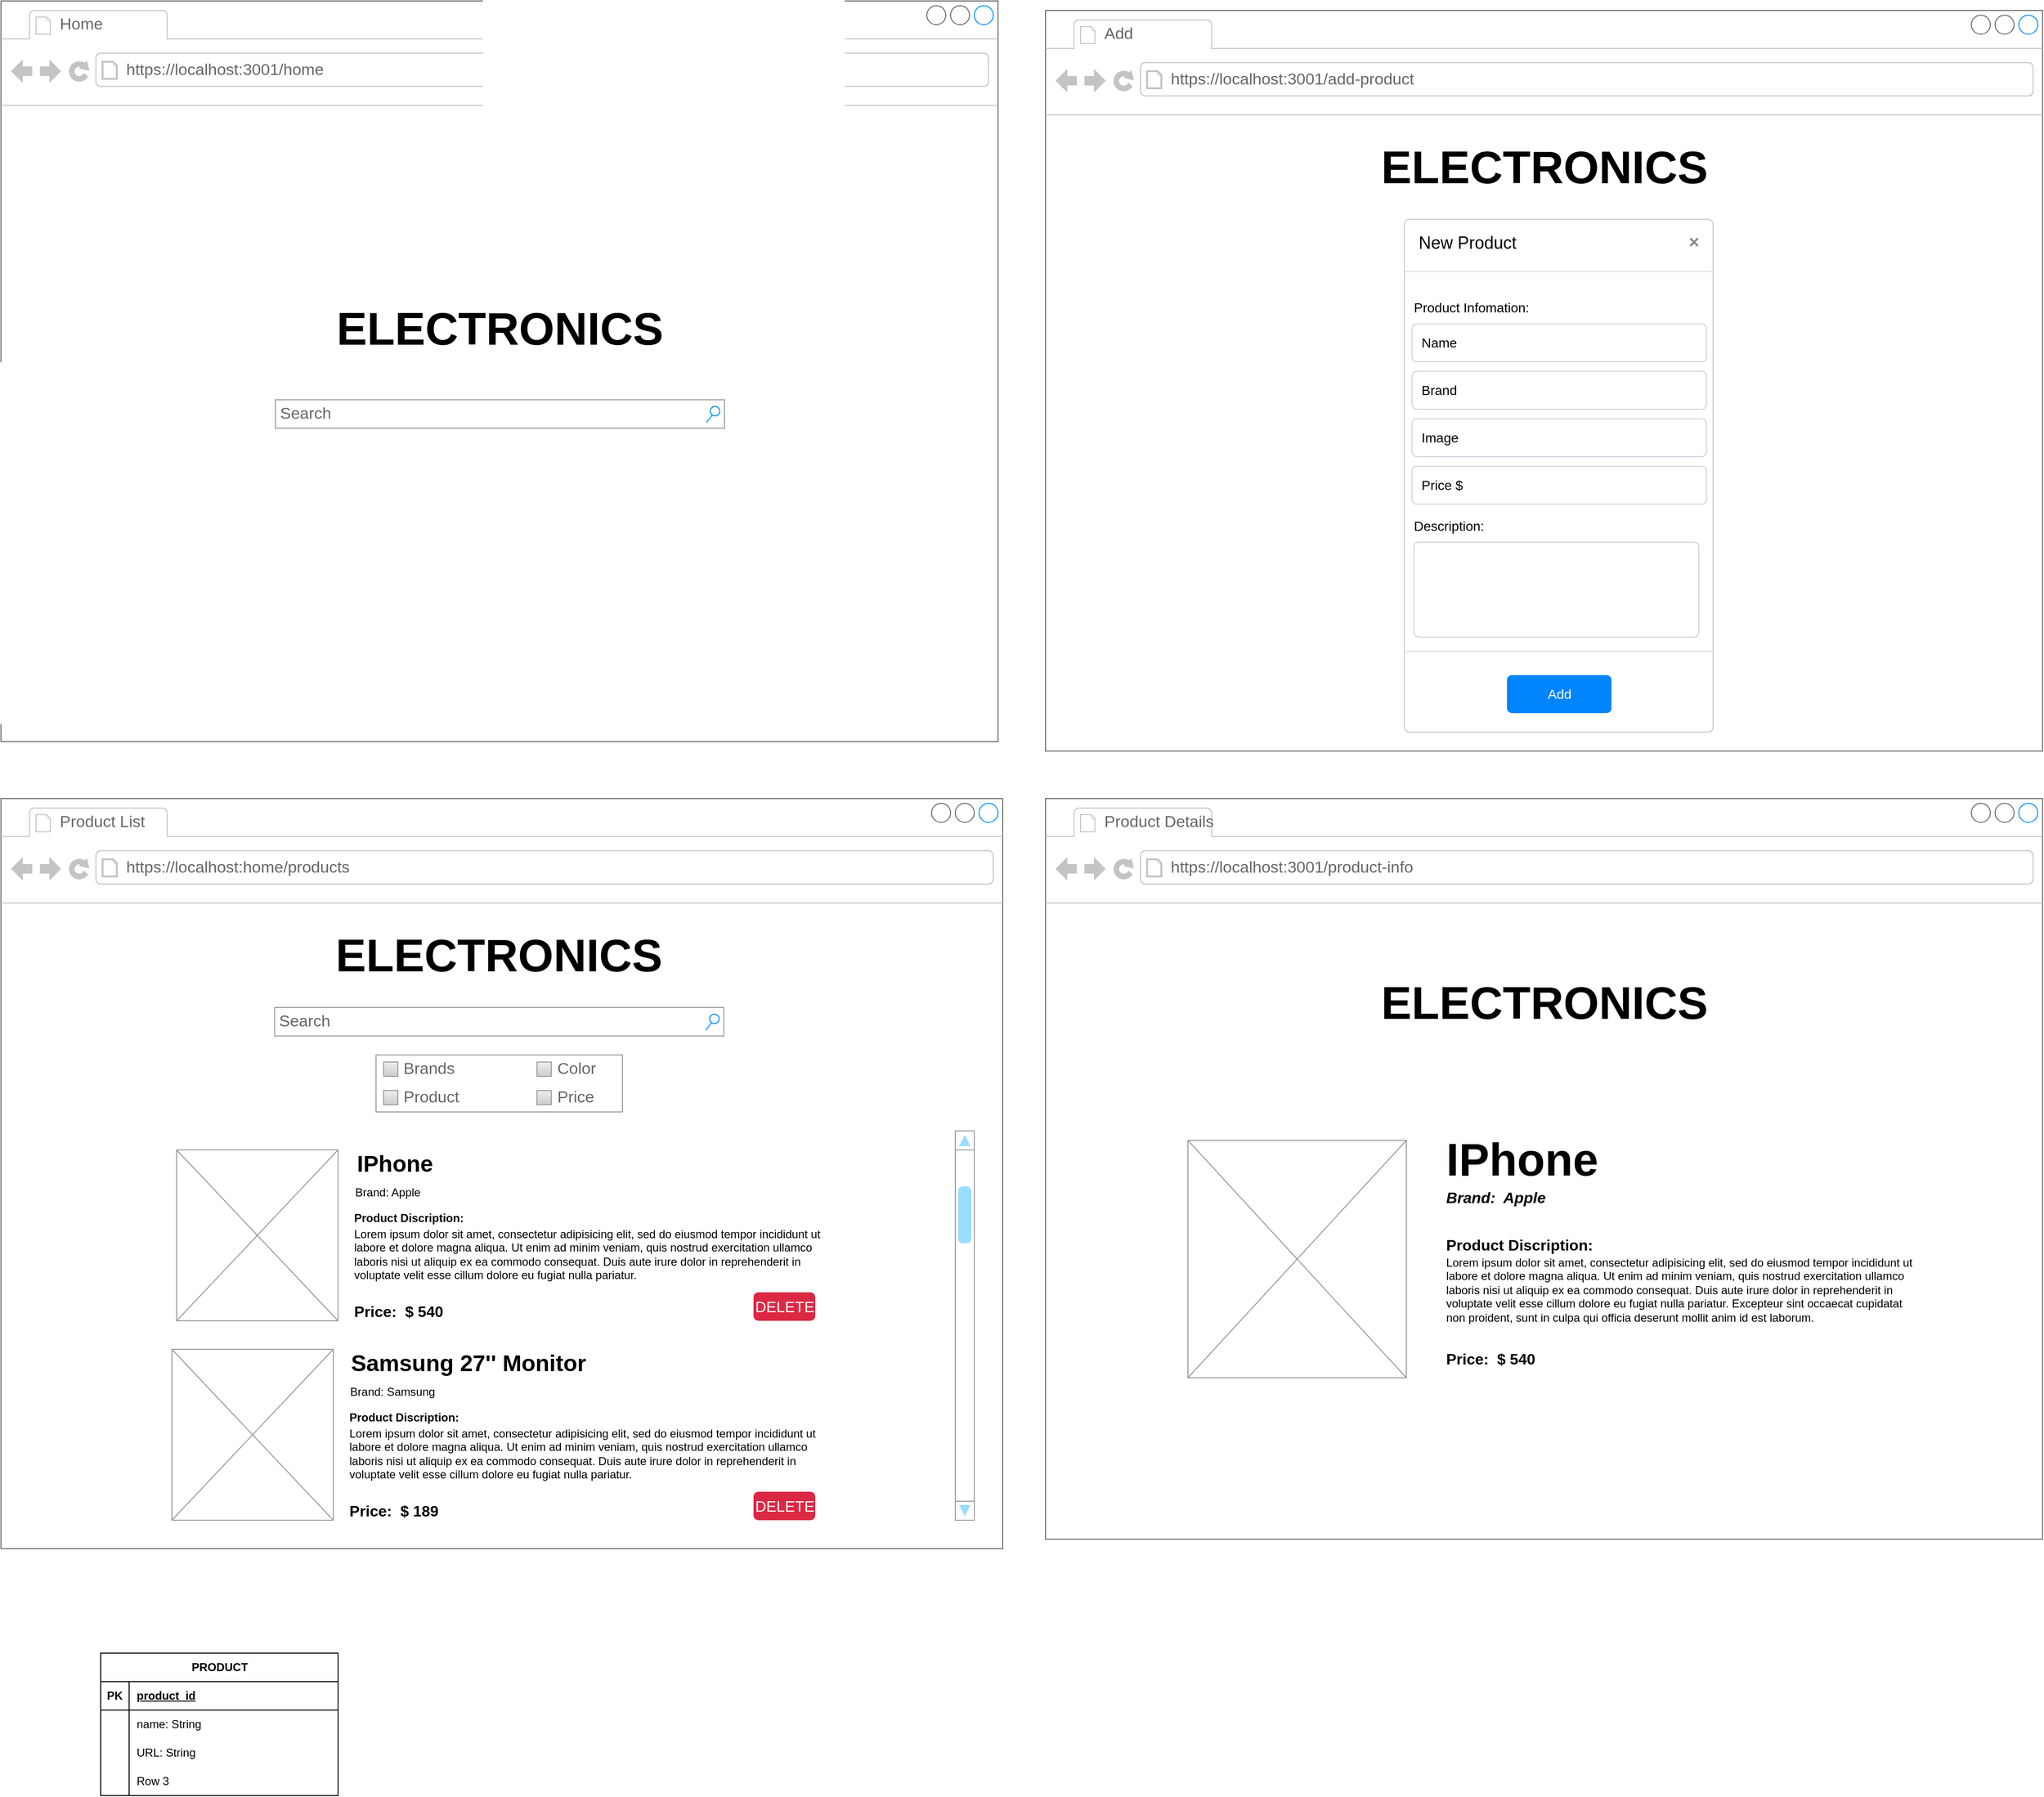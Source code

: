 <mxfile version="24.4.9" type="device">
  <diagram name="Page-1" id="2cc2dc42-3aac-f2a9-1cec-7a8b7cbee084">
    <mxGraphModel dx="1456" dy="683" grid="1" gridSize="10" guides="1" tooltips="1" connect="1" arrows="1" fold="1" page="1" pageScale="1" pageWidth="1100" pageHeight="850" background="none" math="0" shadow="0">
      <root>
        <mxCell id="0" />
        <mxCell id="1" parent="0" />
        <mxCell id="7026571954dc6520-1" value="" style="strokeWidth=1;shadow=0;dashed=0;align=center;html=1;shape=mxgraph.mockup.containers.browserWindow;rSize=0;strokeColor=#666666;mainText=,;recursiveResize=0;rounded=0;labelBackgroundColor=none;fontFamily=Verdana;fontSize=12" parent="1" vertex="1">
          <mxGeometry x="25" y="30" width="1050" height="780" as="geometry" />
        </mxCell>
        <mxCell id="7026571954dc6520-2" value="Home" style="strokeWidth=1;shadow=0;dashed=0;align=center;html=1;shape=mxgraph.mockup.containers.anchor;fontSize=17;fontColor=#666666;align=left;" parent="7026571954dc6520-1" vertex="1">
          <mxGeometry x="60" y="12" width="110" height="26" as="geometry" />
        </mxCell>
        <mxCell id="7026571954dc6520-3" value="https://localhost:3001/home" style="strokeWidth=1;shadow=0;dashed=0;align=center;html=1;shape=mxgraph.mockup.containers.anchor;rSize=0;fontSize=17;fontColor=#666666;align=left;" parent="7026571954dc6520-1" vertex="1">
          <mxGeometry x="130" y="60" width="250" height="26" as="geometry" />
        </mxCell>
        <mxCell id="7026571954dc6520-14" value="Search" style="strokeWidth=1;shadow=0;dashed=0;align=center;html=1;shape=mxgraph.mockup.forms.searchBox;strokeColor=#999999;mainText=;strokeColor2=#008cff;fontColor=#666666;fontSize=17;align=left;spacingLeft=3;rounded=0;labelBackgroundColor=none;" parent="7026571954dc6520-1" vertex="1">
          <mxGeometry x="289" y="420" width="473" height="30" as="geometry" />
        </mxCell>
        <mxCell id="-O_35CLQnwZobcBv6rru-1" value="&lt;h1&gt;&lt;font style=&quot;font-size: 48px;&quot;&gt;ELECTRONICS&lt;/font&gt;&lt;/h1&gt;" style="text;html=1;align=center;verticalAlign=middle;whiteSpace=wrap;rounded=0;" vertex="1" parent="7026571954dc6520-1">
          <mxGeometry x="348" y="310" width="355" height="70" as="geometry" />
        </mxCell>
        <mxCell id="-O_35CLQnwZobcBv6rru-2" value="" style="strokeWidth=1;shadow=0;dashed=0;align=center;html=1;shape=mxgraph.mockup.containers.browserWindow;rSize=0;strokeColor=#666666;mainText=,;recursiveResize=0;rounded=0;labelBackgroundColor=none;fontFamily=Verdana;fontSize=12" vertex="1" parent="1">
          <mxGeometry x="25" y="870" width="1055" height="790" as="geometry" />
        </mxCell>
        <mxCell id="-O_35CLQnwZobcBv6rru-3" value="Product List" style="strokeWidth=1;shadow=0;dashed=0;align=center;html=1;shape=mxgraph.mockup.containers.anchor;fontSize=17;fontColor=#666666;align=left;" vertex="1" parent="-O_35CLQnwZobcBv6rru-2">
          <mxGeometry x="60" y="12" width="110" height="26" as="geometry" />
        </mxCell>
        <mxCell id="-O_35CLQnwZobcBv6rru-4" value="https://localhost:home/products" style="strokeWidth=1;shadow=0;dashed=0;align=center;html=1;shape=mxgraph.mockup.containers.anchor;rSize=0;fontSize=17;fontColor=#666666;align=left;" vertex="1" parent="-O_35CLQnwZobcBv6rru-2">
          <mxGeometry x="130" y="60" width="250" height="26" as="geometry" />
        </mxCell>
        <mxCell id="-O_35CLQnwZobcBv6rru-5" value="Search" style="strokeWidth=1;shadow=0;dashed=0;align=center;html=1;shape=mxgraph.mockup.forms.searchBox;strokeColor=#999999;mainText=;strokeColor2=#008cff;fontColor=#666666;fontSize=17;align=left;spacingLeft=3;rounded=0;labelBackgroundColor=none;" vertex="1" parent="-O_35CLQnwZobcBv6rru-2">
          <mxGeometry x="288.25" y="220" width="473" height="30" as="geometry" />
        </mxCell>
        <mxCell id="-O_35CLQnwZobcBv6rru-6" value="&lt;h1&gt;&lt;font style=&quot;font-size: 48px;&quot;&gt;ELECTRONICS&lt;/font&gt;&lt;/h1&gt;" style="text;html=1;align=center;verticalAlign=middle;whiteSpace=wrap;rounded=0;" vertex="1" parent="-O_35CLQnwZobcBv6rru-2">
          <mxGeometry x="347.25" y="130" width="355" height="70" as="geometry" />
        </mxCell>
        <mxCell id="-O_35CLQnwZobcBv6rru-8" value="" style="verticalLabelPosition=bottom;shadow=0;dashed=0;align=center;html=1;verticalAlign=top;strokeWidth=1;shape=mxgraph.mockup.navigation.scrollBar;strokeColor=#999999;barPos=87.604;fillColor2=#99ddff;strokeColor2=none;direction=north;" vertex="1" parent="-O_35CLQnwZobcBv6rru-2">
          <mxGeometry x="1005" y="350" width="20" height="410" as="geometry" />
        </mxCell>
        <mxCell id="-O_35CLQnwZobcBv6rru-28" value="" style="strokeWidth=1;shadow=0;dashed=0;align=center;html=1;shape=mxgraph.mockup.forms.rrect;rSize=0;strokeColor=#999999;fillColor=#ffffff;recursiveResize=0;" vertex="1" parent="-O_35CLQnwZobcBv6rru-2">
          <mxGeometry x="395" y="270" width="259.5" height="60" as="geometry" />
        </mxCell>
        <mxCell id="-O_35CLQnwZobcBv6rru-29" value="Brands" style="strokeWidth=1;shadow=0;dashed=0;align=center;html=1;shape=mxgraph.mockup.forms.rrect;rSize=0;fillColor=#eeeeee;strokeColor=#999999;gradientColor=#cccccc;align=left;spacingLeft=4;fontSize=17;fontColor=#666666;labelPosition=right;" vertex="1" parent="-O_35CLQnwZobcBv6rru-28">
          <mxGeometry x="8" y="7.5" width="15" height="15" as="geometry" />
        </mxCell>
        <mxCell id="-O_35CLQnwZobcBv6rru-30" value="Product" style="strokeWidth=1;shadow=0;dashed=0;align=center;html=1;shape=mxgraph.mockup.forms.rrect;rSize=0;fillColor=#eeeeee;strokeColor=#999999;gradientColor=#cccccc;align=left;spacingLeft=4;fontSize=17;fontColor=#666666;labelPosition=right;" vertex="1" parent="-O_35CLQnwZobcBv6rru-28">
          <mxGeometry x="8" y="37.5" width="15" height="15" as="geometry" />
        </mxCell>
        <mxCell id="-O_35CLQnwZobcBv6rru-32" value="Color" style="strokeWidth=1;shadow=0;dashed=0;align=center;html=1;shape=mxgraph.mockup.forms.rrect;rSize=0;fillColor=#eeeeee;strokeColor=#999999;gradientColor=#cccccc;align=left;spacingLeft=4;fontSize=17;fontColor=#666666;labelPosition=right;" vertex="1" parent="-O_35CLQnwZobcBv6rru-28">
          <mxGeometry x="169.5" y="7.5" width="15" height="15" as="geometry" />
        </mxCell>
        <mxCell id="-O_35CLQnwZobcBv6rru-33" value="Price" style="strokeWidth=1;shadow=0;dashed=0;align=center;html=1;shape=mxgraph.mockup.forms.rrect;rSize=0;fillColor=#eeeeee;strokeColor=#999999;gradientColor=#cccccc;align=left;spacingLeft=4;fontSize=17;fontColor=#666666;labelPosition=right;" vertex="1" parent="-O_35CLQnwZobcBv6rru-28">
          <mxGeometry x="169.5" y="37.5" width="15" height="15" as="geometry" />
        </mxCell>
        <mxCell id="-O_35CLQnwZobcBv6rru-182" value="" style="group" vertex="1" connectable="0" parent="-O_35CLQnwZobcBv6rru-2">
          <mxGeometry x="180" y="580" width="685" height="180" as="geometry" />
        </mxCell>
        <mxCell id="-O_35CLQnwZobcBv6rru-183" value="" style="verticalLabelPosition=bottom;shadow=0;dashed=0;align=center;html=1;verticalAlign=top;strokeWidth=1;shape=mxgraph.mockup.graphics.simpleIcon;strokeColor=#999999;" vertex="1" parent="-O_35CLQnwZobcBv6rru-182">
          <mxGeometry width="170" height="180" as="geometry" />
        </mxCell>
        <mxCell id="-O_35CLQnwZobcBv6rru-185" value="Brand: Samsung" style="text;html=1;align=center;verticalAlign=middle;whiteSpace=wrap;rounded=0;" vertex="1" parent="-O_35CLQnwZobcBv6rru-182">
          <mxGeometry x="185" y="35" width="95" height="20" as="geometry" />
        </mxCell>
        <mxCell id="-O_35CLQnwZobcBv6rru-186" value="&lt;h6&gt;Price:&amp;nbsp; $ 189&lt;/h6&gt;" style="text;strokeColor=none;fillColor=none;html=1;fontSize=24;fontStyle=1;verticalAlign=middle;align=left;" vertex="1" parent="-O_35CLQnwZobcBv6rru-182">
          <mxGeometry x="185" y="160" width="100" height="20" as="geometry" />
        </mxCell>
        <mxCell id="-O_35CLQnwZobcBv6rru-187" value="&lt;h6&gt;&lt;font style=&quot;font-size: 12px;&quot;&gt;Product Discription:&lt;/font&gt;&lt;/h6&gt;" style="text;strokeColor=none;fillColor=none;html=1;fontSize=24;fontStyle=1;verticalAlign=middle;align=left;" vertex="1" parent="-O_35CLQnwZobcBv6rru-182">
          <mxGeometry x="185" y="60" width="125" height="20" as="geometry" />
        </mxCell>
        <mxCell id="-O_35CLQnwZobcBv6rru-188" value="Lorem ipsum dolor sit amet, consectetur adipisicing elit, sed do eiusmod tempor incididunt ut labore et dolore magna aliqua. Ut enim ad minim veniam, quis nostrud exercitation ullamco laboris nisi ut aliquip ex ea commodo consequat. Duis aute irure dolor in reprehenderit in voluptate velit esse cillum dolore eu fugiat nulla pariatur.&amp;nbsp;&lt;div&gt;&lt;br&gt;&lt;/div&gt;" style="text;spacingTop=-5;whiteSpace=wrap;html=1;align=left;fontSize=12;fontFamily=Helvetica;fillColor=none;strokeColor=none;" vertex="1" parent="-O_35CLQnwZobcBv6rru-182">
          <mxGeometry x="185" y="80" width="500" height="60" as="geometry" />
        </mxCell>
        <mxCell id="-O_35CLQnwZobcBv6rru-212" value="DELETE" style="html=1;shadow=0;dashed=0;shape=mxgraph.bootstrap.rrect;rSize=5;strokeColor=none;strokeWidth=1;fillColor=#DB2843;fontColor=#FFFFFF;whiteSpace=wrap;align=center;verticalAlign=middle;spacingLeft=0;fontStyle=0;fontSize=16;spacing=5;" vertex="1" parent="-O_35CLQnwZobcBv6rru-182">
          <mxGeometry x="612.5" y="150" width="65" height="30" as="geometry" />
        </mxCell>
        <mxCell id="-O_35CLQnwZobcBv6rru-184" value="&lt;h1&gt;Samsung 27&#39;&#39; Monitor&lt;/h1&gt;" style="text;html=1;align=center;verticalAlign=middle;whiteSpace=wrap;rounded=0;" vertex="1" parent="-O_35CLQnwZobcBv6rru-2">
          <mxGeometry x="365" y="580" width="255" height="30" as="geometry" />
        </mxCell>
        <mxCell id="-O_35CLQnwZobcBv6rru-191" value="" style="group" vertex="1" connectable="0" parent="-O_35CLQnwZobcBv6rru-2">
          <mxGeometry x="185" y="370" width="685" height="180" as="geometry" />
        </mxCell>
        <mxCell id="-O_35CLQnwZobcBv6rru-181" value="" style="group" vertex="1" connectable="0" parent="-O_35CLQnwZobcBv6rru-191">
          <mxGeometry width="685" height="180" as="geometry" />
        </mxCell>
        <mxCell id="-O_35CLQnwZobcBv6rru-165" value="" style="verticalLabelPosition=bottom;shadow=0;dashed=0;align=center;html=1;verticalAlign=top;strokeWidth=1;shape=mxgraph.mockup.graphics.simpleIcon;strokeColor=#999999;" vertex="1" parent="-O_35CLQnwZobcBv6rru-181">
          <mxGeometry width="170" height="180" as="geometry" />
        </mxCell>
        <mxCell id="-O_35CLQnwZobcBv6rru-167" value="Brand: Apple" style="text;html=1;align=center;verticalAlign=middle;whiteSpace=wrap;rounded=0;" vertex="1" parent="-O_35CLQnwZobcBv6rru-181">
          <mxGeometry x="185" y="35" width="75" height="20" as="geometry" />
        </mxCell>
        <mxCell id="-O_35CLQnwZobcBv6rru-178" value="&lt;h6&gt;Price:&amp;nbsp; $ 540&lt;/h6&gt;" style="text;strokeColor=none;fillColor=none;html=1;fontSize=24;fontStyle=1;verticalAlign=middle;align=left;" vertex="1" parent="-O_35CLQnwZobcBv6rru-181">
          <mxGeometry x="185" y="160" width="100" height="20" as="geometry" />
        </mxCell>
        <mxCell id="-O_35CLQnwZobcBv6rru-179" value="&lt;h6&gt;&lt;font style=&quot;font-size: 12px;&quot;&gt;Product Discription:&lt;/font&gt;&lt;/h6&gt;" style="text;strokeColor=none;fillColor=none;html=1;fontSize=24;fontStyle=1;verticalAlign=middle;align=left;" vertex="1" parent="-O_35CLQnwZobcBv6rru-181">
          <mxGeometry x="185" y="60" width="125" height="20" as="geometry" />
        </mxCell>
        <mxCell id="-O_35CLQnwZobcBv6rru-180" value="Lorem ipsum dolor sit amet, consectetur adipisicing elit, sed do eiusmod tempor incididunt ut labore et dolore magna aliqua. Ut enim ad minim veniam, quis nostrud exercitation ullamco laboris nisi ut aliquip ex ea commodo consequat. Duis aute irure dolor in reprehenderit in voluptate velit esse cillum dolore eu fugiat nulla pariatur.&amp;nbsp;&lt;div&gt;&lt;br&gt;&lt;/div&gt;" style="text;spacingTop=-5;whiteSpace=wrap;html=1;align=left;fontSize=12;fontFamily=Helvetica;fillColor=none;strokeColor=none;" vertex="1" parent="-O_35CLQnwZobcBv6rru-181">
          <mxGeometry x="185" y="80" width="500" height="60" as="geometry" />
        </mxCell>
        <mxCell id="-O_35CLQnwZobcBv6rru-166" value="&lt;h1&gt;IPhone&lt;/h1&gt;" style="text;html=1;align=center;verticalAlign=middle;whiteSpace=wrap;rounded=0;" vertex="1" parent="-O_35CLQnwZobcBv6rru-191">
          <mxGeometry x="200" width="60" height="30" as="geometry" />
        </mxCell>
        <mxCell id="-O_35CLQnwZobcBv6rru-210" value="DELETE" style="html=1;shadow=0;dashed=0;shape=mxgraph.bootstrap.rrect;rSize=5;strokeColor=none;strokeWidth=1;fillColor=#DB2843;fontColor=#FFFFFF;whiteSpace=wrap;align=center;verticalAlign=middle;spacingLeft=0;fontStyle=0;fontSize=16;spacing=5;" vertex="1" parent="-O_35CLQnwZobcBv6rru-2">
          <mxGeometry x="792.5" y="520" width="65" height="30" as="geometry" />
        </mxCell>
        <mxCell id="-O_35CLQnwZobcBv6rru-75" value="" style="strokeWidth=1;shadow=0;dashed=0;align=center;html=1;shape=mxgraph.mockup.containers.browserWindow;rSize=0;strokeColor=#666666;mainText=,;recursiveResize=0;rounded=0;labelBackgroundColor=none;fontFamily=Verdana;fontSize=12" vertex="1" parent="1">
          <mxGeometry x="1125" y="40" width="1050" height="780" as="geometry" />
        </mxCell>
        <mxCell id="-O_35CLQnwZobcBv6rru-76" value="Add" style="strokeWidth=1;shadow=0;dashed=0;align=center;html=1;shape=mxgraph.mockup.containers.anchor;fontSize=17;fontColor=#666666;align=left;" vertex="1" parent="-O_35CLQnwZobcBv6rru-75">
          <mxGeometry x="60" y="12" width="110" height="26" as="geometry" />
        </mxCell>
        <mxCell id="-O_35CLQnwZobcBv6rru-77" value="https://localhost:3001/add-product" style="strokeWidth=1;shadow=0;dashed=0;align=center;html=1;shape=mxgraph.mockup.containers.anchor;rSize=0;fontSize=17;fontColor=#666666;align=left;" vertex="1" parent="-O_35CLQnwZobcBv6rru-75">
          <mxGeometry x="130" y="60" width="250" height="26" as="geometry" />
        </mxCell>
        <mxCell id="-O_35CLQnwZobcBv6rru-79" value="&lt;h1&gt;&lt;font style=&quot;font-size: 48px;&quot;&gt;ELECTRONICS&lt;/font&gt;&lt;/h1&gt;" style="text;html=1;align=center;verticalAlign=middle;whiteSpace=wrap;rounded=0;" vertex="1" parent="-O_35CLQnwZobcBv6rru-75">
          <mxGeometry x="348" y="130" width="355" height="70" as="geometry" />
        </mxCell>
        <mxCell id="-O_35CLQnwZobcBv6rru-123" value="New Product" style="html=1;shadow=0;dashed=0;shape=mxgraph.bootstrap.rrect;rSize=5;html=1;strokeColor=#C8C8C8;fillColor=#ffffff;whiteSpace=wrap;verticalAlign=top;align=left;fontSize=18;spacing=15;spacingTop=-5;" vertex="1" parent="-O_35CLQnwZobcBv6rru-75">
          <mxGeometry x="378" y="220" width="325" height="540" as="geometry" />
        </mxCell>
        <mxCell id="-O_35CLQnwZobcBv6rru-124" value="" style="shape=line;strokeColor=#dddddd;resizeWidth=1;" vertex="1" parent="-O_35CLQnwZobcBv6rru-123">
          <mxGeometry width="325" height="10" relative="1" as="geometry">
            <mxPoint y="50" as="offset" />
          </mxGeometry>
        </mxCell>
        <mxCell id="-O_35CLQnwZobcBv6rru-125" value="" style="html=1;shadow=0;dashed=0;shape=mxgraph.bootstrap.x;strokeColor=#868686;strokeWidth=2;" vertex="1" parent="-O_35CLQnwZobcBv6rru-123">
          <mxGeometry x="1" width="8" height="8" relative="1" as="geometry">
            <mxPoint x="-24" y="20" as="offset" />
          </mxGeometry>
        </mxCell>
        <mxCell id="-O_35CLQnwZobcBv6rru-126" value="Product Infomation:" style="strokeColor=none;fillColor=none;resizeWidth=1;align=left;verticalAlign=top;spacing=10;fontSize=14;whiteSpace=wrap;html=1;" vertex="1" parent="-O_35CLQnwZobcBv6rru-123">
          <mxGeometry width="325" height="40" relative="1" as="geometry">
            <mxPoint y="70" as="offset" />
          </mxGeometry>
        </mxCell>
        <mxCell id="-O_35CLQnwZobcBv6rru-127" value="Name" style="html=1;shadow=0;dashed=0;shape=mxgraph.bootstrap.rrect;rSize=5;strokeColor=#CED4DA;fillColor=none;align=left;verticalAlign=middle;spacing=10;fontSize=14;whiteSpace=wrap;html=1;" vertex="1" parent="-O_35CLQnwZobcBv6rru-123">
          <mxGeometry width="310" height="40" relative="1" as="geometry">
            <mxPoint x="8" y="110" as="offset" />
          </mxGeometry>
        </mxCell>
        <mxCell id="-O_35CLQnwZobcBv6rru-128" value="Description:" style="strokeColor=none;fillColor=none;resizeWidth=1;align=left;verticalAlign=top;spacing=10;fontSize=14;whiteSpace=wrap;html=1;" vertex="1" parent="-O_35CLQnwZobcBv6rru-123">
          <mxGeometry width="325" height="30" relative="1" as="geometry">
            <mxPoint y="300" as="offset" />
          </mxGeometry>
        </mxCell>
        <mxCell id="-O_35CLQnwZobcBv6rru-129" value="" style="html=1;shadow=0;dashed=0;shape=mxgraph.bootstrap.rrect;rSize=5;strokeColor=#CED4DA;fillColor=none;align=left;verticalAlign=middle;spacing=10;fontSize=14;whiteSpace=wrap;html=1;" vertex="1" parent="-O_35CLQnwZobcBv6rru-123">
          <mxGeometry width="300" height="100" relative="1" as="geometry">
            <mxPoint x="10" y="340" as="offset" />
          </mxGeometry>
        </mxCell>
        <mxCell id="-O_35CLQnwZobcBv6rru-130" value="" style="shape=line;strokeColor=#dddddd;resizeWidth=1;" vertex="1" parent="-O_35CLQnwZobcBv6rru-123">
          <mxGeometry width="325" height="10" relative="1" as="geometry">
            <mxPoint y="450" as="offset" />
          </mxGeometry>
        </mxCell>
        <mxCell id="-O_35CLQnwZobcBv6rru-131" value="Add" style="html=1;shadow=0;dashed=0;shape=mxgraph.bootstrap.rrect;rSize=5;fillColor=#0085FC;strokeColor=none;fontColor=#FFFFFF;fontSize=14;" vertex="1" parent="-O_35CLQnwZobcBv6rru-123">
          <mxGeometry x="1" y="1" width="110" height="40" relative="1" as="geometry">
            <mxPoint x="-217" y="-60" as="offset" />
          </mxGeometry>
        </mxCell>
        <mxCell id="-O_35CLQnwZobcBv6rru-133" value="Image" style="html=1;shadow=0;dashed=0;shape=mxgraph.bootstrap.rrect;rSize=5;strokeColor=#CED4DA;fillColor=none;align=left;verticalAlign=middle;spacing=10;fontSize=14;whiteSpace=wrap;html=1;" vertex="1" parent="-O_35CLQnwZobcBv6rru-123">
          <mxGeometry width="310" height="40" relative="1" as="geometry">
            <mxPoint x="8" y="210" as="offset" />
          </mxGeometry>
        </mxCell>
        <mxCell id="-O_35CLQnwZobcBv6rru-134" value="Price $" style="html=1;shadow=0;dashed=0;shape=mxgraph.bootstrap.rrect;rSize=5;strokeColor=#CED4DA;fillColor=none;align=left;verticalAlign=middle;spacing=10;fontSize=14;whiteSpace=wrap;html=1;" vertex="1" parent="-O_35CLQnwZobcBv6rru-123">
          <mxGeometry width="310" height="40" relative="1" as="geometry">
            <mxPoint x="8" y="260" as="offset" />
          </mxGeometry>
        </mxCell>
        <mxCell id="-O_35CLQnwZobcBv6rru-163" value="Brand" style="html=1;shadow=0;dashed=0;shape=mxgraph.bootstrap.rrect;rSize=5;strokeColor=#CED4DA;fillColor=none;align=left;verticalAlign=middle;spacing=10;fontSize=14;whiteSpace=wrap;html=1;" vertex="1" parent="-O_35CLQnwZobcBv6rru-123">
          <mxGeometry width="310" height="40" relative="1" as="geometry">
            <mxPoint x="8" y="160" as="offset" />
          </mxGeometry>
        </mxCell>
        <mxCell id="-O_35CLQnwZobcBv6rru-139" value="" style="strokeWidth=1;shadow=0;dashed=0;align=center;html=1;shape=mxgraph.mockup.containers.browserWindow;rSize=0;strokeColor=#666666;mainText=,;recursiveResize=0;rounded=0;labelBackgroundColor=none;fontFamily=Verdana;fontSize=12" vertex="1" parent="1">
          <mxGeometry x="1125" y="870" width="1050" height="780" as="geometry" />
        </mxCell>
        <mxCell id="-O_35CLQnwZobcBv6rru-140" value="Product Details" style="strokeWidth=1;shadow=0;dashed=0;align=center;html=1;shape=mxgraph.mockup.containers.anchor;fontSize=17;fontColor=#666666;align=left;" vertex="1" parent="-O_35CLQnwZobcBv6rru-139">
          <mxGeometry x="60" y="12" width="110" height="26" as="geometry" />
        </mxCell>
        <mxCell id="-O_35CLQnwZobcBv6rru-141" value="https://localhost:3001/product-info" style="strokeWidth=1;shadow=0;dashed=0;align=center;html=1;shape=mxgraph.mockup.containers.anchor;rSize=0;fontSize=17;fontColor=#666666;align=left;" vertex="1" parent="-O_35CLQnwZobcBv6rru-139">
          <mxGeometry x="130" y="60" width="250" height="26" as="geometry" />
        </mxCell>
        <mxCell id="-O_35CLQnwZobcBv6rru-142" value="&lt;h1&gt;&lt;font style=&quot;font-size: 48px;&quot;&gt;ELECTRONICS&lt;/font&gt;&lt;/h1&gt;" style="text;html=1;align=center;verticalAlign=middle;whiteSpace=wrap;rounded=0;" vertex="1" parent="-O_35CLQnwZobcBv6rru-139">
          <mxGeometry x="348" y="180" width="355" height="70" as="geometry" />
        </mxCell>
        <mxCell id="-O_35CLQnwZobcBv6rru-157" value="" style="verticalLabelPosition=bottom;shadow=0;dashed=0;align=center;html=1;verticalAlign=top;strokeWidth=1;shape=mxgraph.mockup.graphics.simpleIcon;strokeColor=#999999;" vertex="1" parent="-O_35CLQnwZobcBv6rru-139">
          <mxGeometry x="150" y="360" width="230" height="250" as="geometry" />
        </mxCell>
        <mxCell id="-O_35CLQnwZobcBv6rru-159" value="&lt;h1&gt;IPhone&lt;/h1&gt;" style="text;strokeColor=none;fillColor=none;html=1;fontSize=24;fontStyle=1;verticalAlign=middle;align=left;" vertex="1" parent="-O_35CLQnwZobcBv6rru-139">
          <mxGeometry x="420" y="360" width="100" height="40" as="geometry" />
        </mxCell>
        <mxCell id="-O_35CLQnwZobcBv6rru-160" value="&lt;h6&gt;Product Discription:&lt;/h6&gt;" style="text;strokeColor=none;fillColor=none;html=1;fontSize=24;fontStyle=1;verticalAlign=middle;align=left;" vertex="1" parent="-O_35CLQnwZobcBv6rru-139">
          <mxGeometry x="420" y="450" width="100" height="40" as="geometry" />
        </mxCell>
        <mxCell id="-O_35CLQnwZobcBv6rru-161" value="&lt;h6&gt;Price:&amp;nbsp; $ 540&lt;/h6&gt;" style="text;strokeColor=none;fillColor=none;html=1;fontSize=24;fontStyle=1;verticalAlign=middle;align=left;" vertex="1" parent="-O_35CLQnwZobcBv6rru-139">
          <mxGeometry x="420" y="570" width="100" height="40" as="geometry" />
        </mxCell>
        <mxCell id="-O_35CLQnwZobcBv6rru-162" value="Lorem ipsum dolor sit amet, consectetur adipisicing elit, sed do eiusmod tempor incididunt ut labore et dolore magna aliqua. Ut enim ad minim veniam, quis nostrud exercitation ullamco laboris nisi ut aliquip ex ea commodo consequat. Duis aute irure dolor in reprehenderit in voluptate velit esse cillum dolore eu fugiat nulla pariatur. Excepteur sint occaecat cupidatat non proident, sunt in culpa qui officia deserunt mollit anim id est laborum.&lt;div&gt;&lt;br/&gt;&lt;/div&gt;" style="text;spacingTop=-5;whiteSpace=wrap;html=1;align=left;fontSize=12;fontFamily=Helvetica;fillColor=none;strokeColor=none;" vertex="1" parent="-O_35CLQnwZobcBv6rru-139">
          <mxGeometry x="420" y="480" width="500" height="80" as="geometry" />
        </mxCell>
        <mxCell id="-O_35CLQnwZobcBv6rru-164" value="&lt;h6&gt;&lt;i&gt;Brand:&amp;nbsp; Apple&lt;/i&gt;&lt;/h6&gt;" style="text;strokeColor=none;fillColor=none;html=1;fontSize=24;fontStyle=1;verticalAlign=middle;align=left;" vertex="1" parent="-O_35CLQnwZobcBv6rru-139">
          <mxGeometry x="420" y="400" width="100" height="40" as="geometry" />
        </mxCell>
        <mxCell id="-O_35CLQnwZobcBv6rru-193" value="PRODUCT" style="shape=table;startSize=30;container=1;collapsible=1;childLayout=tableLayout;fixedRows=1;rowLines=0;fontStyle=1;align=center;resizeLast=1;html=1;" vertex="1" parent="1">
          <mxGeometry x="130" y="1770" width="250" height="150" as="geometry" />
        </mxCell>
        <mxCell id="-O_35CLQnwZobcBv6rru-194" value="" style="shape=tableRow;horizontal=0;startSize=0;swimlaneHead=0;swimlaneBody=0;fillColor=none;collapsible=0;dropTarget=0;points=[[0,0.5],[1,0.5]];portConstraint=eastwest;top=0;left=0;right=0;bottom=1;" vertex="1" parent="-O_35CLQnwZobcBv6rru-193">
          <mxGeometry y="30" width="250" height="30" as="geometry" />
        </mxCell>
        <mxCell id="-O_35CLQnwZobcBv6rru-195" value="PK" style="shape=partialRectangle;connectable=0;fillColor=none;top=0;left=0;bottom=0;right=0;fontStyle=1;overflow=hidden;whiteSpace=wrap;html=1;" vertex="1" parent="-O_35CLQnwZobcBv6rru-194">
          <mxGeometry width="30" height="30" as="geometry">
            <mxRectangle width="30" height="30" as="alternateBounds" />
          </mxGeometry>
        </mxCell>
        <mxCell id="-O_35CLQnwZobcBv6rru-196" value="product_id" style="shape=partialRectangle;connectable=0;fillColor=none;top=0;left=0;bottom=0;right=0;align=left;spacingLeft=6;fontStyle=5;overflow=hidden;whiteSpace=wrap;html=1;" vertex="1" parent="-O_35CLQnwZobcBv6rru-194">
          <mxGeometry x="30" width="220" height="30" as="geometry">
            <mxRectangle width="220" height="30" as="alternateBounds" />
          </mxGeometry>
        </mxCell>
        <mxCell id="-O_35CLQnwZobcBv6rru-197" value="" style="shape=tableRow;horizontal=0;startSize=0;swimlaneHead=0;swimlaneBody=0;fillColor=none;collapsible=0;dropTarget=0;points=[[0,0.5],[1,0.5]];portConstraint=eastwest;top=0;left=0;right=0;bottom=0;" vertex="1" parent="-O_35CLQnwZobcBv6rru-193">
          <mxGeometry y="60" width="250" height="30" as="geometry" />
        </mxCell>
        <mxCell id="-O_35CLQnwZobcBv6rru-198" value="" style="shape=partialRectangle;connectable=0;fillColor=none;top=0;left=0;bottom=0;right=0;editable=1;overflow=hidden;whiteSpace=wrap;html=1;" vertex="1" parent="-O_35CLQnwZobcBv6rru-197">
          <mxGeometry width="30" height="30" as="geometry">
            <mxRectangle width="30" height="30" as="alternateBounds" />
          </mxGeometry>
        </mxCell>
        <mxCell id="-O_35CLQnwZobcBv6rru-199" value="name: String" style="shape=partialRectangle;connectable=0;fillColor=none;top=0;left=0;bottom=0;right=0;align=left;spacingLeft=6;overflow=hidden;whiteSpace=wrap;html=1;" vertex="1" parent="-O_35CLQnwZobcBv6rru-197">
          <mxGeometry x="30" width="220" height="30" as="geometry">
            <mxRectangle width="220" height="30" as="alternateBounds" />
          </mxGeometry>
        </mxCell>
        <mxCell id="-O_35CLQnwZobcBv6rru-200" value="" style="shape=tableRow;horizontal=0;startSize=0;swimlaneHead=0;swimlaneBody=0;fillColor=none;collapsible=0;dropTarget=0;points=[[0,0.5],[1,0.5]];portConstraint=eastwest;top=0;left=0;right=0;bottom=0;" vertex="1" parent="-O_35CLQnwZobcBv6rru-193">
          <mxGeometry y="90" width="250" height="30" as="geometry" />
        </mxCell>
        <mxCell id="-O_35CLQnwZobcBv6rru-201" value="" style="shape=partialRectangle;connectable=0;fillColor=none;top=0;left=0;bottom=0;right=0;editable=1;overflow=hidden;whiteSpace=wrap;html=1;" vertex="1" parent="-O_35CLQnwZobcBv6rru-200">
          <mxGeometry width="30" height="30" as="geometry">
            <mxRectangle width="30" height="30" as="alternateBounds" />
          </mxGeometry>
        </mxCell>
        <mxCell id="-O_35CLQnwZobcBv6rru-202" value="URL: String" style="shape=partialRectangle;connectable=0;fillColor=none;top=0;left=0;bottom=0;right=0;align=left;spacingLeft=6;overflow=hidden;whiteSpace=wrap;html=1;" vertex="1" parent="-O_35CLQnwZobcBv6rru-200">
          <mxGeometry x="30" width="220" height="30" as="geometry">
            <mxRectangle width="220" height="30" as="alternateBounds" />
          </mxGeometry>
        </mxCell>
        <mxCell id="-O_35CLQnwZobcBv6rru-203" value="" style="shape=tableRow;horizontal=0;startSize=0;swimlaneHead=0;swimlaneBody=0;fillColor=none;collapsible=0;dropTarget=0;points=[[0,0.5],[1,0.5]];portConstraint=eastwest;top=0;left=0;right=0;bottom=0;" vertex="1" parent="-O_35CLQnwZobcBv6rru-193">
          <mxGeometry y="120" width="250" height="30" as="geometry" />
        </mxCell>
        <mxCell id="-O_35CLQnwZobcBv6rru-204" value="" style="shape=partialRectangle;connectable=0;fillColor=none;top=0;left=0;bottom=0;right=0;editable=1;overflow=hidden;whiteSpace=wrap;html=1;" vertex="1" parent="-O_35CLQnwZobcBv6rru-203">
          <mxGeometry width="30" height="30" as="geometry">
            <mxRectangle width="30" height="30" as="alternateBounds" />
          </mxGeometry>
        </mxCell>
        <mxCell id="-O_35CLQnwZobcBv6rru-205" value="Row 3" style="shape=partialRectangle;connectable=0;fillColor=none;top=0;left=0;bottom=0;right=0;align=left;spacingLeft=6;overflow=hidden;whiteSpace=wrap;html=1;" vertex="1" parent="-O_35CLQnwZobcBv6rru-203">
          <mxGeometry x="30" width="220" height="30" as="geometry">
            <mxRectangle width="220" height="30" as="alternateBounds" />
          </mxGeometry>
        </mxCell>
      </root>
    </mxGraphModel>
  </diagram>
</mxfile>
